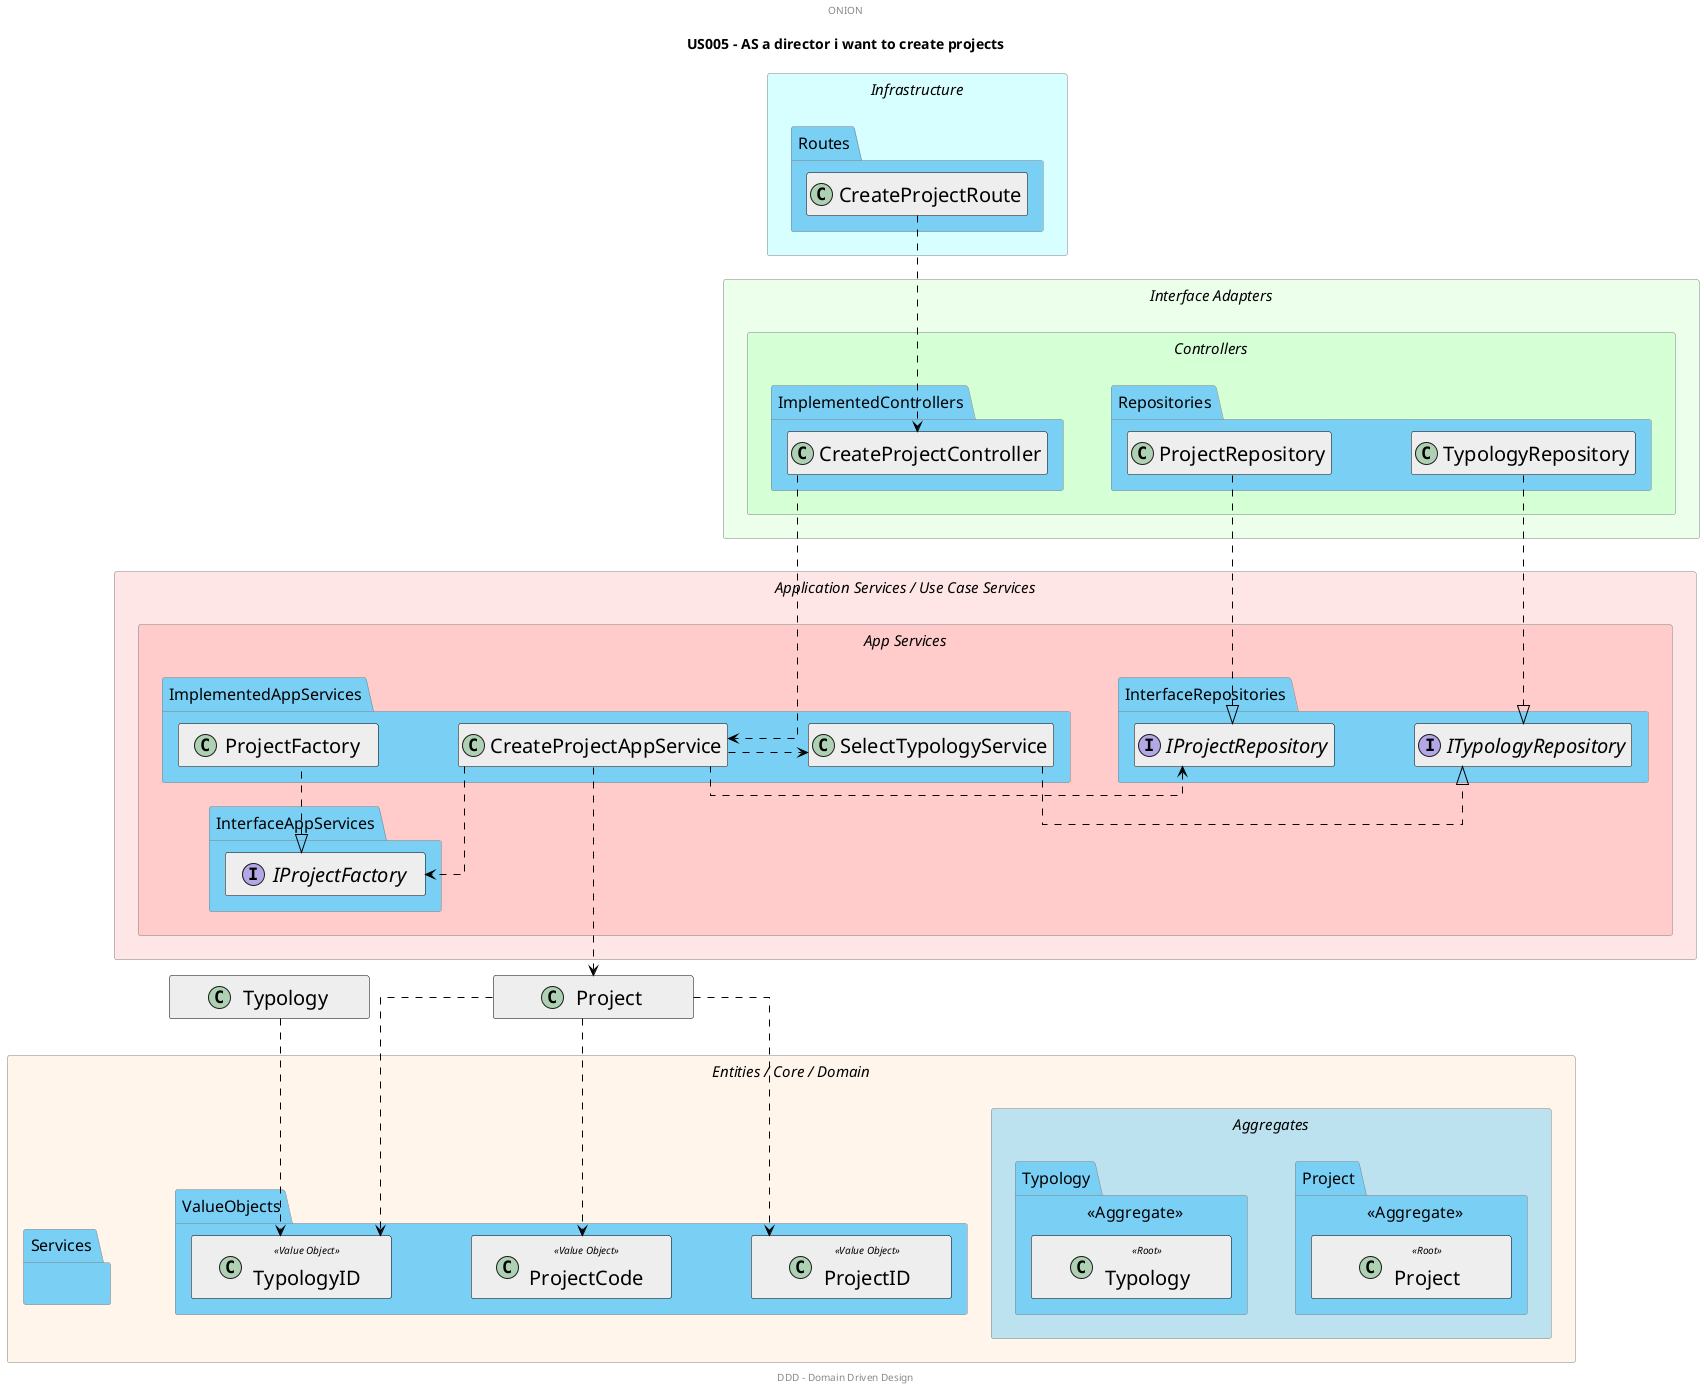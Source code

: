 @startuml
'https://plantuml.com/class-diagram

'######################
'######################  start config
skinparam linetype ortho
hide members
'hide circle

skinparam minClassWidth 200
skinparam nodesep 80
skinparam ranksep 20
skinparam padding 3

skinparam package  {
    BackgroundColor white
    BorderColor grey
    shadowing false
    FontStyle normal
    FontSize 16
    borderThickness 0.5
    fontColor #000
}

skinparam legend {
    backgroundColor white
    borderColor white
    shadowing false
    FontStyle normal
    FontSize 12
    borderThickness 0.5
    fontColor black
    padding 0
    DesignedBorderColor white
}

skinparam class {
    stereotypeFontSize 10
    fontSize 20
    fontName Helvetica

    arrowColor black
    arrowThickness 1
    attributeIconSize 0

    borderColor black
    borderThickness 0.5
    backgroundColor #eee


}

skinparam entity {
    backgroundColor red
    borderColor black
    borderThickness 0.5

}

skinparam rectangle {
    shadowing false
    fontSize 15
    textAlignment left
    fontStyle italic
    stereotypeFontSize 10
    borderThickness 0.5

}

'TITLE ON TOP
title US005 - AS a director i want to create projects

'HEADER FOOTER DESCRIPTIONS
center header ONION
center footer DDD - Domain Driven Design

'###################### end config
'######################


rectangle Infrastructure #80FFFF50  {


    package Routes #7acff5 {

        class CreateProjectRoute




    }


}


rectangle "Interface Adapters" #C0FFC050  {



      rectangle "Controllers" #C0FFC080  {



          package "ImplementedControllers" #7acff5  {

            class CreateProjectController



          }

          package "Repositories" #7acff5  {

            class ProjectRepository
            class TypologyRepository


          }

      }

}

rectangle "Application Services / Use Case Services" #FFAFAF50  {

rectangle "App Services" #FFAFAF80  {

          package "InterfaceAppServices" #7acff5  {


            interface IProjectFactory

          }

          package "ImplementedAppServices" #7acff5  {

            class CreateProjectAppService
            class ProjectFactory
            class SelectTypologyService

          }

          package "InterfaceRepositories" #7acff5  {

            interface IProjectRepository
            interface ITypologyRepository

          }

      }

}

rectangle "Entities / Core / Domain" #FFE0C050  {

    rectangle "Aggregates" #7acff580  {

        package "Project" <<Aggregate>> #7acff5  {

            class Project <<Root>>

        }

        package "Typology" <<Aggregate>> #7acff5  {

            class Typology <<Root>>
        }
    }

    package "Services" #7acff5  {

    }

    package "ValueObjects" #7acff5 {

        class ProjectID <<Value Object>>
        class TypologyID <<Value Object>>
        class ProjectCode <<Value Object>>



    }
}

CreateProjectRoute ..> CreateProjectController



CreateProjectAppService ..> IProjectFactory



CreateProjectController ..> CreateProjectAppService

TypologyRepository ..|>ITypologyRepository
SelectTypologyService ..|> ITypologyRepository
CreateProjectAppService .right.> SelectTypologyService
ProjectRepository .down..|> IProjectRepository


IProjectFactory <|.. ProjectFactory


CreateProjectAppService ...left.> IProjectRepository

CreateProjectAppService ..down.> Project

Project ...> TypologyID
Typology ...> TypologyID
Project ...> ProjectID
Project ...> ProjectCode


@enduml